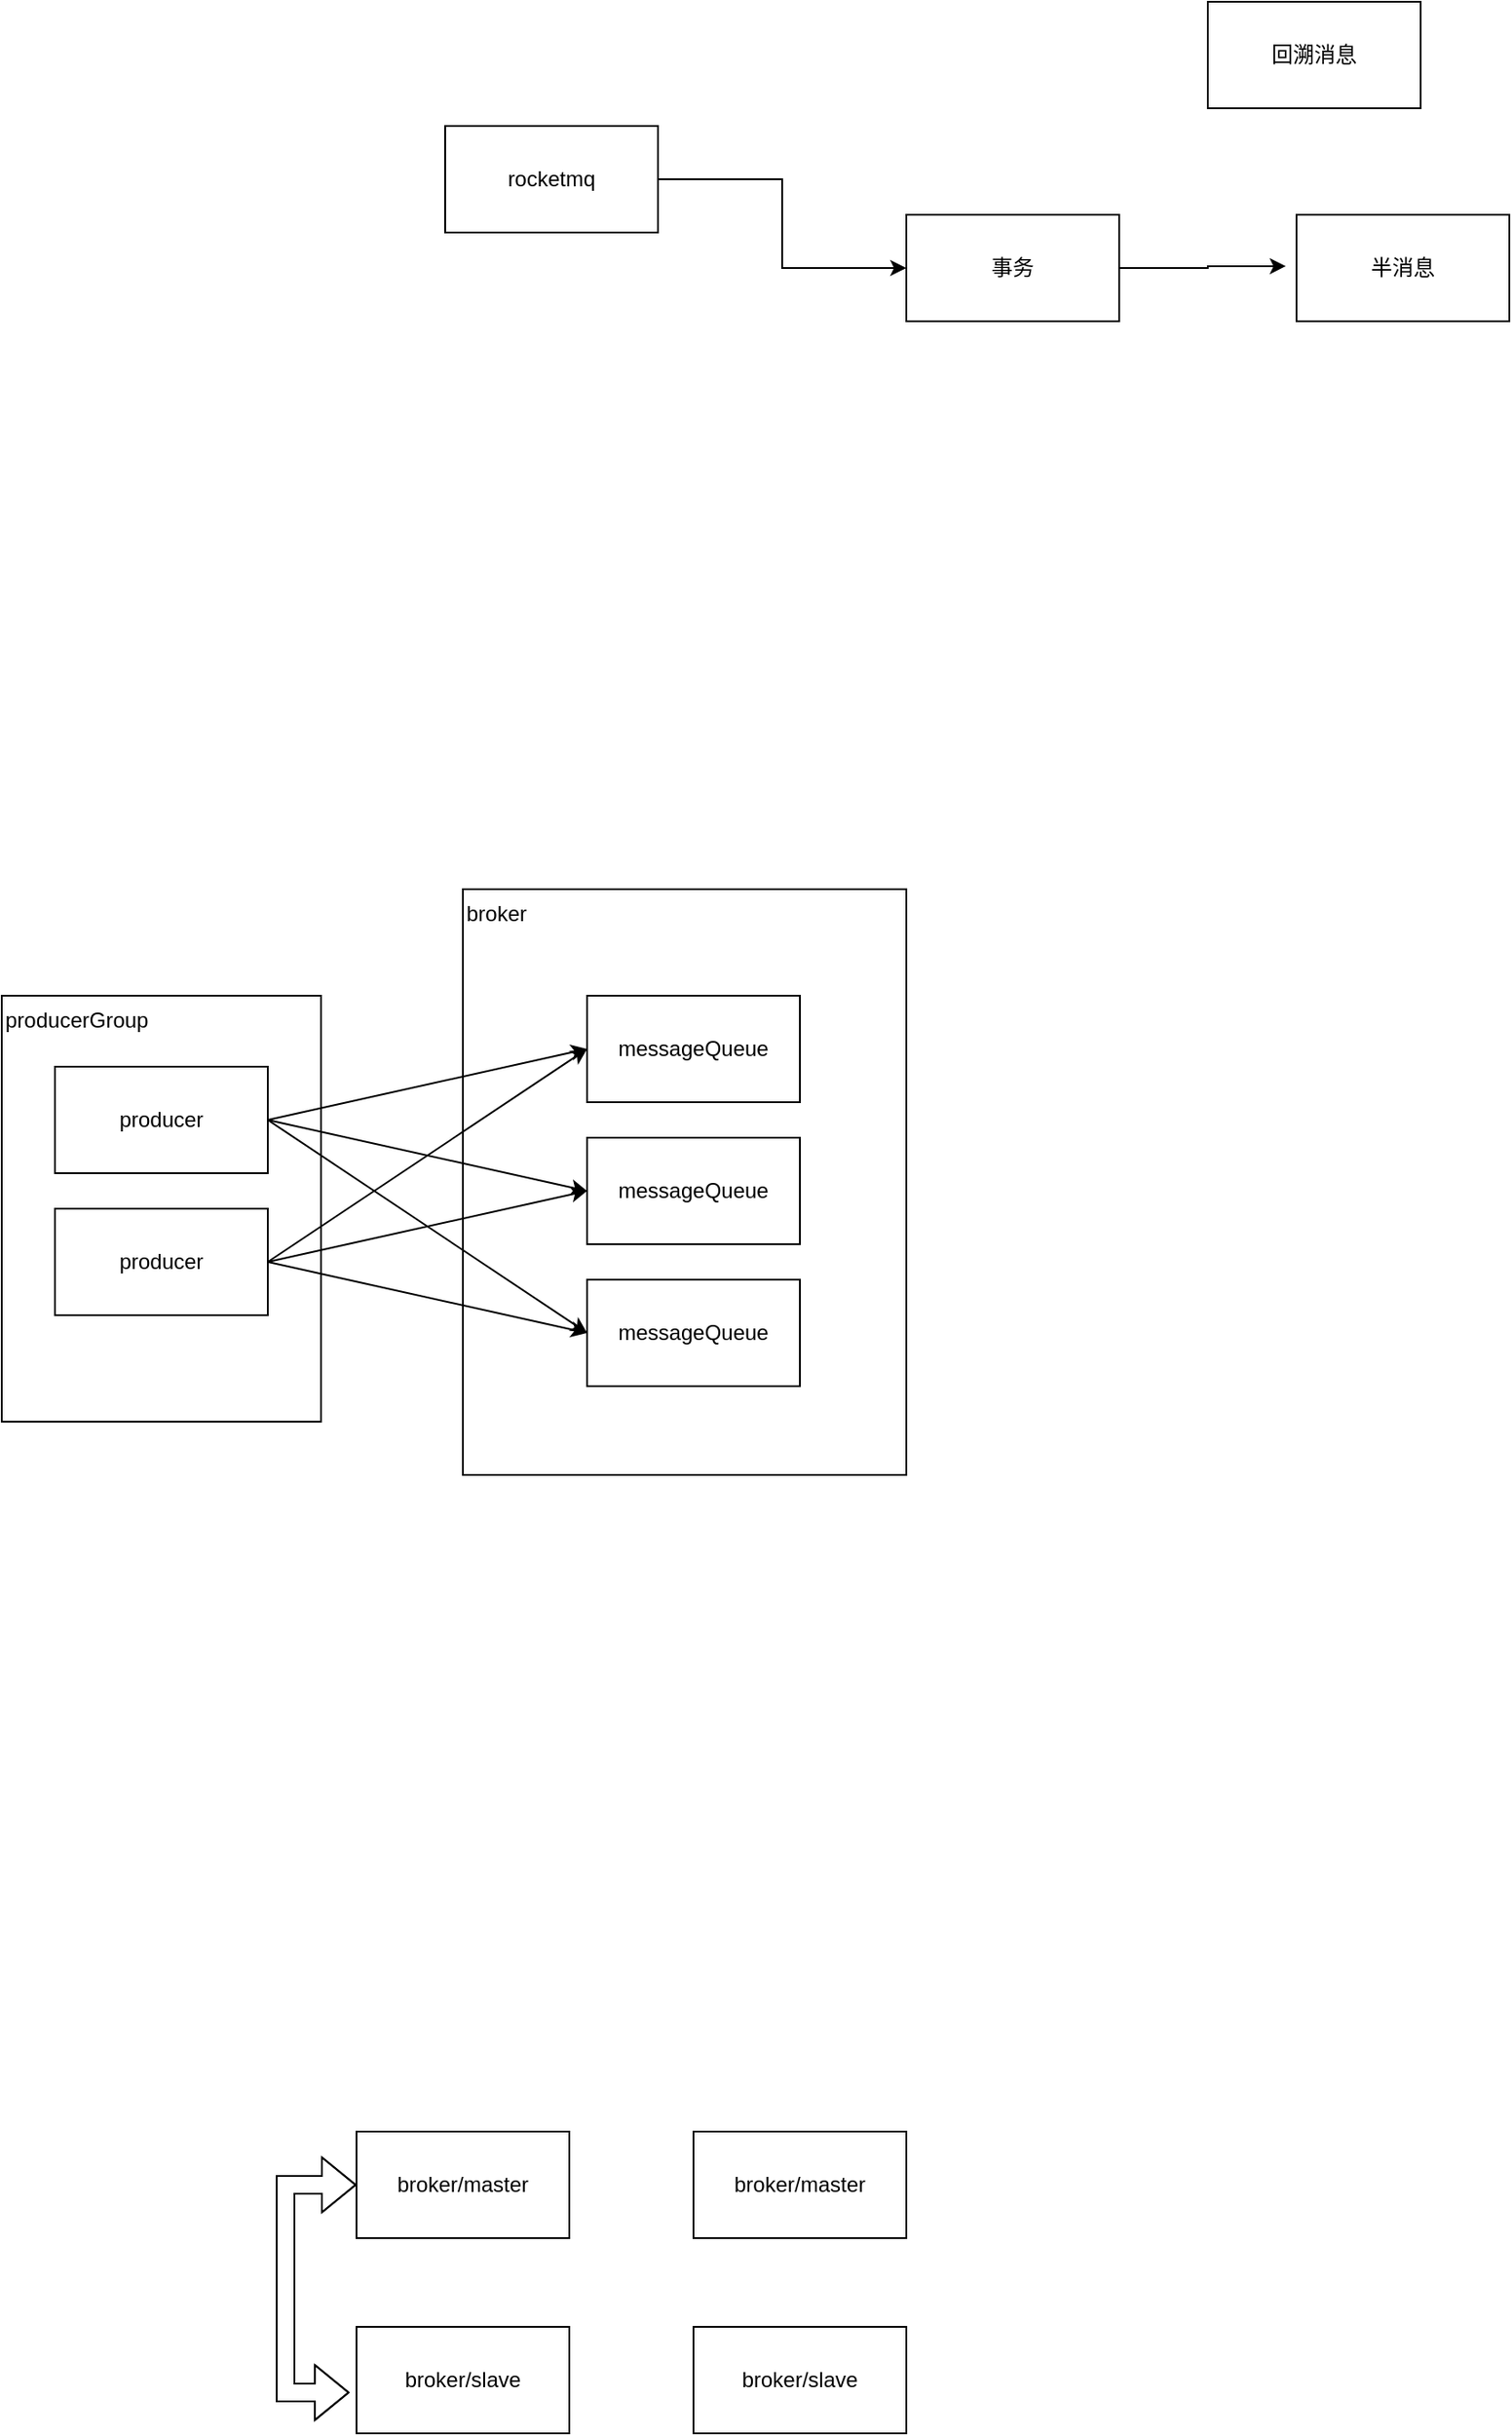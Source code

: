 <mxfile version="21.2.3" type="github">
  <diagram name="第 1 页" id="l1zGAiF1psK7VIrCqrJp">
    <mxGraphModel dx="2245" dy="730" grid="1" gridSize="10" guides="1" tooltips="1" connect="1" arrows="1" fold="1" page="1" pageScale="1" pageWidth="827" pageHeight="1169" math="0" shadow="0">
      <root>
        <mxCell id="0" />
        <mxCell id="1" parent="0" />
        <mxCell id="VS8eZi8hgBb83uew3FbY-22" value="producerGroup" style="rounded=0;whiteSpace=wrap;html=1;align=left;verticalAlign=top;" vertex="1" parent="1">
          <mxGeometry x="-120" y="660" width="180" height="240" as="geometry" />
        </mxCell>
        <mxCell id="VS8eZi8hgBb83uew3FbY-1" value="回溯消息" style="rounded=0;whiteSpace=wrap;html=1;" vertex="1" parent="1">
          <mxGeometry x="560" y="100" width="120" height="60" as="geometry" />
        </mxCell>
        <mxCell id="VS8eZi8hgBb83uew3FbY-2" value="半消息" style="rounded=0;whiteSpace=wrap;html=1;" vertex="1" parent="1">
          <mxGeometry x="610" y="220" width="120" height="60" as="geometry" />
        </mxCell>
        <mxCell id="VS8eZi8hgBb83uew3FbY-5" value="" style="edgeStyle=orthogonalEdgeStyle;rounded=0;orthogonalLoop=1;jettySize=auto;html=1;" edge="1" parent="1" source="VS8eZi8hgBb83uew3FbY-3" target="VS8eZi8hgBb83uew3FbY-4">
          <mxGeometry relative="1" as="geometry" />
        </mxCell>
        <mxCell id="VS8eZi8hgBb83uew3FbY-3" value="rocketmq" style="rounded=0;whiteSpace=wrap;html=1;" vertex="1" parent="1">
          <mxGeometry x="130" y="170" width="120" height="60" as="geometry" />
        </mxCell>
        <mxCell id="VS8eZi8hgBb83uew3FbY-6" style="edgeStyle=orthogonalEdgeStyle;rounded=0;orthogonalLoop=1;jettySize=auto;html=1;exitX=1;exitY=0.5;exitDx=0;exitDy=0;entryX=-0.05;entryY=0.483;entryDx=0;entryDy=0;entryPerimeter=0;" edge="1" parent="1" source="VS8eZi8hgBb83uew3FbY-4" target="VS8eZi8hgBb83uew3FbY-2">
          <mxGeometry relative="1" as="geometry" />
        </mxCell>
        <mxCell id="VS8eZi8hgBb83uew3FbY-4" value="事务" style="rounded=0;whiteSpace=wrap;html=1;" vertex="1" parent="1">
          <mxGeometry x="390" y="220" width="120" height="60" as="geometry" />
        </mxCell>
        <mxCell id="VS8eZi8hgBb83uew3FbY-10" value="producer" style="rounded=0;whiteSpace=wrap;html=1;" vertex="1" parent="1">
          <mxGeometry x="-90" y="700" width="120" height="60" as="geometry" />
        </mxCell>
        <mxCell id="VS8eZi8hgBb83uew3FbY-11" value="producer" style="rounded=0;whiteSpace=wrap;html=1;" vertex="1" parent="1">
          <mxGeometry x="-90" y="780" width="120" height="60" as="geometry" />
        </mxCell>
        <mxCell id="VS8eZi8hgBb83uew3FbY-12" value="broker" style="rounded=0;whiteSpace=wrap;html=1;align=left;verticalAlign=top;" vertex="1" parent="1">
          <mxGeometry x="140" y="600" width="250" height="330" as="geometry" />
        </mxCell>
        <mxCell id="VS8eZi8hgBb83uew3FbY-13" value="messageQueue" style="rounded=0;whiteSpace=wrap;html=1;" vertex="1" parent="1">
          <mxGeometry x="210" y="660" width="120" height="60" as="geometry" />
        </mxCell>
        <mxCell id="VS8eZi8hgBb83uew3FbY-14" value="messageQueue" style="rounded=0;whiteSpace=wrap;html=1;" vertex="1" parent="1">
          <mxGeometry x="210" y="740" width="120" height="60" as="geometry" />
        </mxCell>
        <mxCell id="VS8eZi8hgBb83uew3FbY-15" value="messageQueue" style="rounded=0;whiteSpace=wrap;html=1;" vertex="1" parent="1">
          <mxGeometry x="210" y="820" width="120" height="60" as="geometry" />
        </mxCell>
        <mxCell id="VS8eZi8hgBb83uew3FbY-19" style="rounded=0;orthogonalLoop=1;jettySize=auto;html=1;exitX=1;exitY=0.5;exitDx=0;exitDy=0;entryX=0;entryY=0.5;entryDx=0;entryDy=0;" edge="1" parent="1" source="VS8eZi8hgBb83uew3FbY-11" target="VS8eZi8hgBb83uew3FbY-13">
          <mxGeometry relative="1" as="geometry" />
        </mxCell>
        <mxCell id="VS8eZi8hgBb83uew3FbY-20" style="rounded=0;orthogonalLoop=1;jettySize=auto;html=1;exitX=1;exitY=0.5;exitDx=0;exitDy=0;entryX=0;entryY=0.5;entryDx=0;entryDy=0;" edge="1" parent="1" source="VS8eZi8hgBb83uew3FbY-11" target="VS8eZi8hgBb83uew3FbY-14">
          <mxGeometry relative="1" as="geometry" />
        </mxCell>
        <mxCell id="VS8eZi8hgBb83uew3FbY-21" style="rounded=0;orthogonalLoop=1;jettySize=auto;html=1;exitX=1;exitY=0.5;exitDx=0;exitDy=0;entryX=0;entryY=0.5;entryDx=0;entryDy=0;" edge="1" parent="1" source="VS8eZi8hgBb83uew3FbY-11" target="VS8eZi8hgBb83uew3FbY-15">
          <mxGeometry relative="1" as="geometry" />
        </mxCell>
        <mxCell id="VS8eZi8hgBb83uew3FbY-16" style="rounded=0;orthogonalLoop=1;jettySize=auto;html=1;exitX=1;exitY=0.5;exitDx=0;exitDy=0;entryX=0;entryY=0.5;entryDx=0;entryDy=0;" edge="1" parent="1" source="VS8eZi8hgBb83uew3FbY-10" target="VS8eZi8hgBb83uew3FbY-13">
          <mxGeometry relative="1" as="geometry" />
        </mxCell>
        <mxCell id="VS8eZi8hgBb83uew3FbY-17" style="rounded=0;orthogonalLoop=1;jettySize=auto;html=1;exitX=1;exitY=0.5;exitDx=0;exitDy=0;entryX=0;entryY=0.5;entryDx=0;entryDy=0;" edge="1" parent="1" source="VS8eZi8hgBb83uew3FbY-10" target="VS8eZi8hgBb83uew3FbY-14">
          <mxGeometry relative="1" as="geometry" />
        </mxCell>
        <mxCell id="VS8eZi8hgBb83uew3FbY-18" style="rounded=0;orthogonalLoop=1;jettySize=auto;html=1;exitX=1;exitY=0.5;exitDx=0;exitDy=0;entryX=0;entryY=0.5;entryDx=0;entryDy=0;" edge="1" parent="1" source="VS8eZi8hgBb83uew3FbY-10" target="VS8eZi8hgBb83uew3FbY-15">
          <mxGeometry relative="1" as="geometry" />
        </mxCell>
        <mxCell id="VS8eZi8hgBb83uew3FbY-23" value="broker/master" style="rounded=0;whiteSpace=wrap;html=1;" vertex="1" parent="1">
          <mxGeometry x="80" y="1300" width="120" height="60" as="geometry" />
        </mxCell>
        <mxCell id="VS8eZi8hgBb83uew3FbY-24" value="broker/master" style="rounded=0;whiteSpace=wrap;html=1;" vertex="1" parent="1">
          <mxGeometry x="270" y="1300" width="120" height="60" as="geometry" />
        </mxCell>
        <mxCell id="VS8eZi8hgBb83uew3FbY-25" value="broker/slave" style="rounded=0;whiteSpace=wrap;html=1;" vertex="1" parent="1">
          <mxGeometry x="80" y="1410" width="120" height="60" as="geometry" />
        </mxCell>
        <mxCell id="VS8eZi8hgBb83uew3FbY-26" value="broker/slave" style="rounded=0;whiteSpace=wrap;html=1;" vertex="1" parent="1">
          <mxGeometry x="270" y="1410" width="120" height="60" as="geometry" />
        </mxCell>
        <mxCell id="VS8eZi8hgBb83uew3FbY-28" value="" style="shape=flexArrow;endArrow=classic;startArrow=classic;html=1;rounded=0;exitX=-0.033;exitY=0.617;exitDx=0;exitDy=0;exitPerimeter=0;entryX=0;entryY=0.5;entryDx=0;entryDy=0;" edge="1" parent="1" source="VS8eZi8hgBb83uew3FbY-25" target="VS8eZi8hgBb83uew3FbY-23">
          <mxGeometry width="100" height="100" relative="1" as="geometry">
            <mxPoint x="-40" y="1460" as="sourcePoint" />
            <mxPoint x="60" y="1360" as="targetPoint" />
            <Array as="points">
              <mxPoint x="40" y="1447" />
              <mxPoint x="40" y="1330" />
            </Array>
          </mxGeometry>
        </mxCell>
      </root>
    </mxGraphModel>
  </diagram>
</mxfile>
